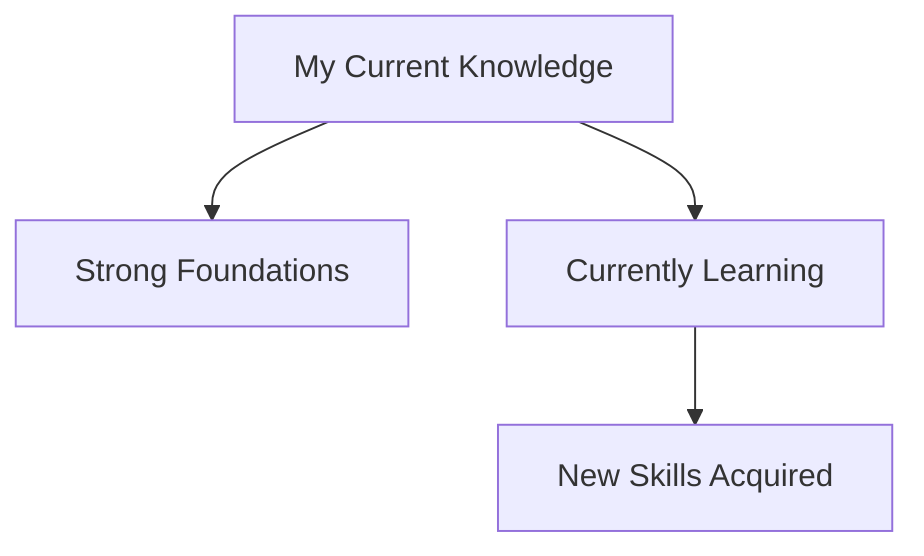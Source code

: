 graph TD
    CurrentKnowledge["My Current Knowledge"]
    CurrentKnowledge --> Foundations["Strong Foundations"]
    CurrentKnowledge --> Learning["Currently Learning"]
    Learning --> NewSkills["New Skills Acquired"]
    
    %% Tracks user's actual knowledge and understanding
    %% Not learning intentions or workflow states